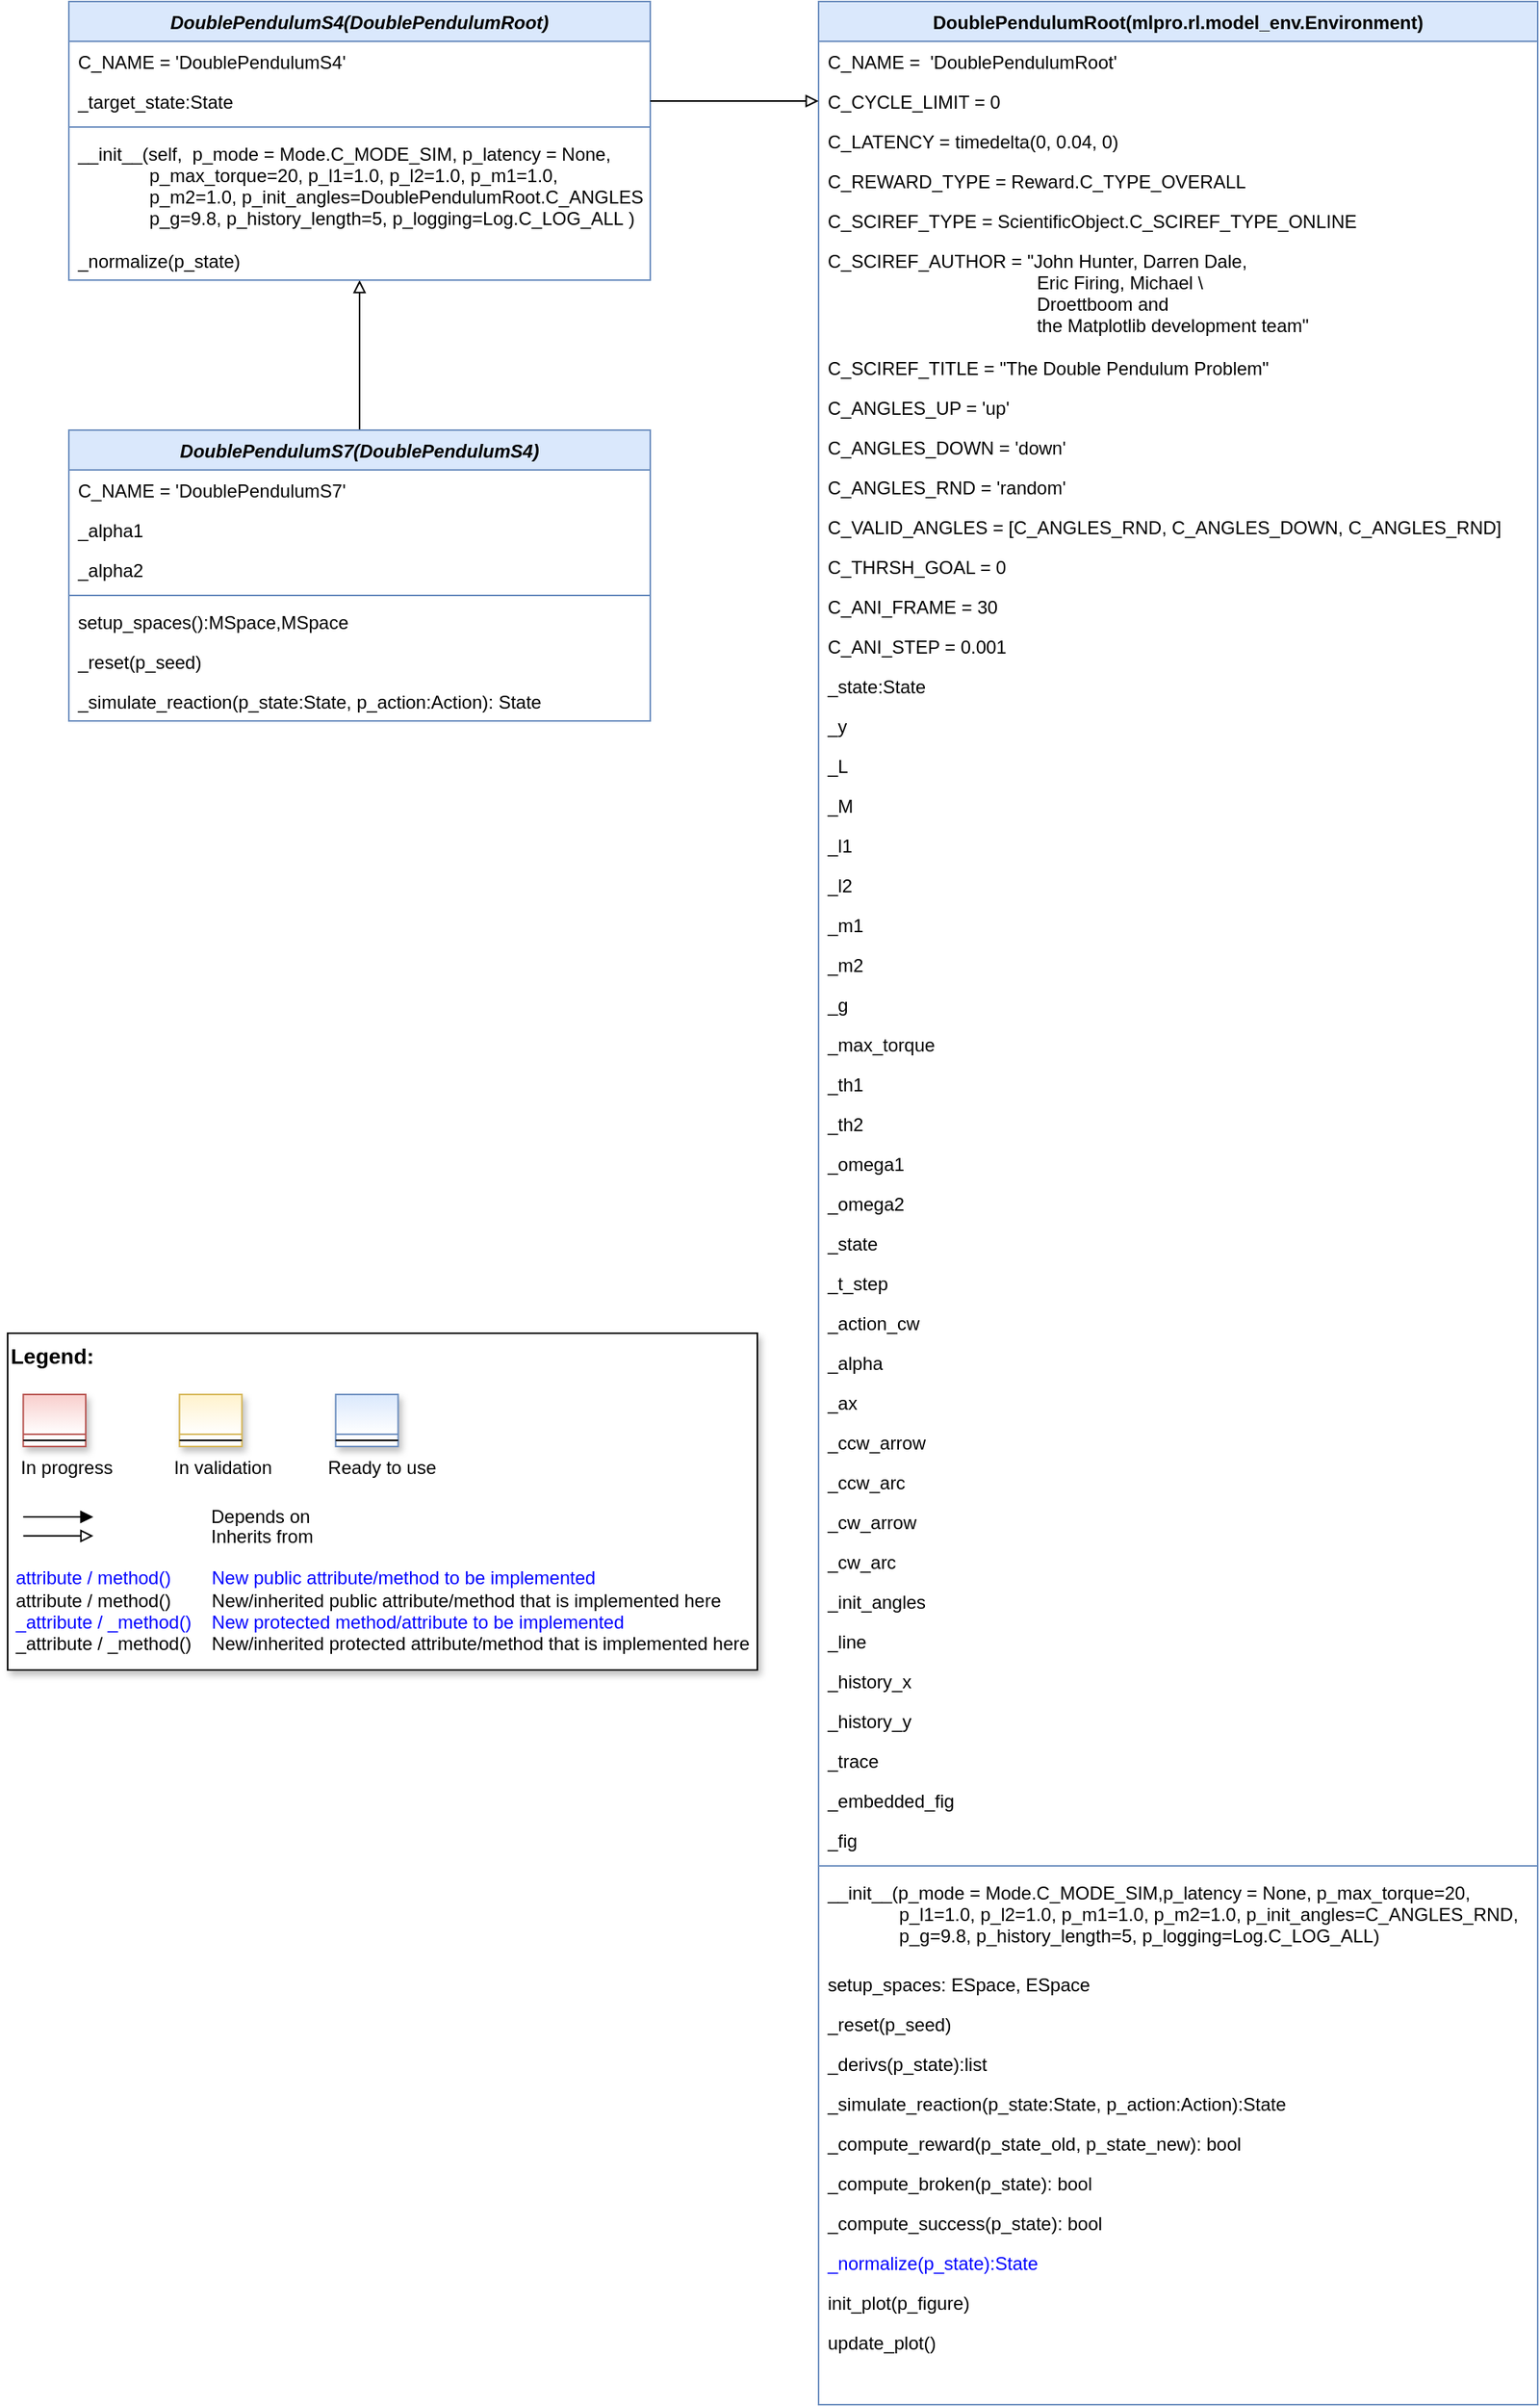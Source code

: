<mxfile version="20.2.3" type="device"><diagram id="C5RBs43oDa-KdzZeNtuy" name="Page-1"><mxGraphModel dx="1038" dy="649" grid="1" gridSize="10" guides="1" tooltips="1" connect="1" arrows="1" fold="1" page="1" pageScale="1" pageWidth="3300" pageHeight="4681" math="0" shadow="0"><root><mxCell id="WIyWlLk6GJQsqaUBKTNV-0"/><mxCell id="WIyWlLk6GJQsqaUBKTNV-1" parent="WIyWlLk6GJQsqaUBKTNV-0"/><mxCell id="ccFB_he0ZrMQWp5bGhnI-62" value="DoublePendulumRoot(mlpro.rl.model_env.Environment)" style="swimlane;fontStyle=1;align=center;verticalAlign=top;childLayout=stackLayout;horizontal=1;startSize=26;horizontalStack=0;resizeParent=1;resizeLast=0;collapsible=1;marginBottom=0;rounded=0;shadow=0;strokeWidth=1;fillColor=#dae8fc;strokeColor=#6c8ebf;" parent="WIyWlLk6GJQsqaUBKTNV-1" vertex="1"><mxGeometry x="1000" y="120" width="470" height="1570" as="geometry"><mxRectangle x="550" y="140" width="160" height="26" as="alternateBounds"/></mxGeometry></mxCell><mxCell id="ccFB_he0ZrMQWp5bGhnI-63" value="C_NAME =  'DoublePendulumRoot'" style="text;align=left;verticalAlign=top;spacingLeft=4;spacingRight=4;overflow=hidden;rotatable=0;points=[[0,0.5],[1,0.5]];portConstraint=eastwest;" parent="ccFB_he0ZrMQWp5bGhnI-62" vertex="1"><mxGeometry y="26" width="470" height="26" as="geometry"/></mxCell><mxCell id="ccFB_he0ZrMQWp5bGhnI-66" value="C_CYCLE_LIMIT = 0" style="text;align=left;verticalAlign=top;spacingLeft=4;spacingRight=4;overflow=hidden;rotatable=0;points=[[0,0.5],[1,0.5]];portConstraint=eastwest;rounded=0;shadow=0;html=0;" parent="ccFB_he0ZrMQWp5bGhnI-62" vertex="1"><mxGeometry y="52" width="470" height="26" as="geometry"/></mxCell><mxCell id="ccFB_he0ZrMQWp5bGhnI-65" value="C_LATENCY = timedelta(0, 0.04, 0)" style="text;align=left;verticalAlign=top;spacingLeft=4;spacingRight=4;overflow=hidden;rotatable=0;points=[[0,0.5],[1,0.5]];portConstraint=eastwest;rounded=0;shadow=0;html=0;" parent="ccFB_he0ZrMQWp5bGhnI-62" vertex="1"><mxGeometry y="78" width="470" height="26" as="geometry"/></mxCell><mxCell id="5pIJqvF4fLhYndthGk-I-7" value="C_REWARD_TYPE = Reward.C_TYPE_OVERALL" style="text;align=left;verticalAlign=top;spacingLeft=4;spacingRight=4;overflow=hidden;rotatable=0;points=[[0,0.5],[1,0.5]];portConstraint=eastwest;rounded=0;shadow=0;html=0;" vertex="1" parent="ccFB_he0ZrMQWp5bGhnI-62"><mxGeometry y="104" width="470" height="26" as="geometry"/></mxCell><mxCell id="ccFB_he0ZrMQWp5bGhnI-67" value="C_SCIREF_TYPE = ScientificObject.C_SCIREF_TYPE_ONLINE" style="text;align=left;verticalAlign=top;spacingLeft=4;spacingRight=4;overflow=hidden;rotatable=0;points=[[0,0.5],[1,0.5]];portConstraint=eastwest;rounded=0;shadow=0;html=0;" parent="ccFB_he0ZrMQWp5bGhnI-62" vertex="1"><mxGeometry y="130" width="470" height="26" as="geometry"/></mxCell><mxCell id="ccFB_he0ZrMQWp5bGhnI-68" value="C_SCIREF_AUTHOR = &quot;John Hunter, Darren Dale, &#10;                                         Eric Firing, Michael \&#10;                                         Droettboom and &#10;                                         the Matplotlib development team&quot;" style="text;align=left;verticalAlign=top;spacingLeft=4;spacingRight=4;overflow=hidden;rotatable=0;points=[[0,0.5],[1,0.5]];portConstraint=eastwest;rounded=0;shadow=0;html=0;" parent="ccFB_he0ZrMQWp5bGhnI-62" vertex="1"><mxGeometry y="156" width="470" height="70" as="geometry"/></mxCell><mxCell id="ccFB_he0ZrMQWp5bGhnI-69" value="C_SCIREF_TITLE = &quot;The Double Pendulum Problem&quot;&#10;" style="text;align=left;verticalAlign=top;spacingLeft=4;spacingRight=4;overflow=hidden;rotatable=0;points=[[0,0.5],[1,0.5]];portConstraint=eastwest;rounded=0;shadow=0;html=0;" parent="ccFB_he0ZrMQWp5bGhnI-62" vertex="1"><mxGeometry y="226" width="470" height="26" as="geometry"/></mxCell><mxCell id="nwzjcRNfCZmFu2Z8Fq_s-48" value="C_ANGLES_UP = 'up'&#10;" style="text;align=left;verticalAlign=top;spacingLeft=4;spacingRight=4;overflow=hidden;rotatable=0;points=[[0,0.5],[1,0.5]];portConstraint=eastwest;rounded=0;shadow=0;html=0;" parent="ccFB_he0ZrMQWp5bGhnI-62" vertex="1"><mxGeometry y="252" width="470" height="26" as="geometry"/></mxCell><mxCell id="nwzjcRNfCZmFu2Z8Fq_s-50" value="C_ANGLES_DOWN = 'down'&#10;" style="text;align=left;verticalAlign=top;spacingLeft=4;spacingRight=4;overflow=hidden;rotatable=0;points=[[0,0.5],[1,0.5]];portConstraint=eastwest;rounded=0;shadow=0;html=0;" parent="ccFB_he0ZrMQWp5bGhnI-62" vertex="1"><mxGeometry y="278" width="470" height="26" as="geometry"/></mxCell><mxCell id="nwzjcRNfCZmFu2Z8Fq_s-51" value="C_ANGLES_RND = 'random'&#10;" style="text;align=left;verticalAlign=top;spacingLeft=4;spacingRight=4;overflow=hidden;rotatable=0;points=[[0,0.5],[1,0.5]];portConstraint=eastwest;rounded=0;shadow=0;html=0;" parent="ccFB_he0ZrMQWp5bGhnI-62" vertex="1"><mxGeometry y="304" width="470" height="26" as="geometry"/></mxCell><mxCell id="ccFB_he0ZrMQWp5bGhnI-71" value="C_VALID_ANGLES = [C_ANGLES_RND, C_ANGLES_DOWN, C_ANGLES_RND]&#10;" style="text;align=left;verticalAlign=top;spacingLeft=4;spacingRight=4;overflow=hidden;rotatable=0;points=[[0,0.5],[1,0.5]];portConstraint=eastwest;rounded=0;shadow=0;html=0;" parent="ccFB_he0ZrMQWp5bGhnI-62" vertex="1"><mxGeometry y="330" width="470" height="26" as="geometry"/></mxCell><mxCell id="nwzjcRNfCZmFu2Z8Fq_s-53" value="C_THRSH_GOAL = 0" style="text;align=left;verticalAlign=top;spacingLeft=4;spacingRight=4;overflow=hidden;rotatable=0;points=[[0,0.5],[1,0.5]];portConstraint=eastwest;rounded=0;shadow=0;html=0;" parent="ccFB_he0ZrMQWp5bGhnI-62" vertex="1"><mxGeometry y="356" width="470" height="26" as="geometry"/></mxCell><mxCell id="5pIJqvF4fLhYndthGk-I-2" value="C_ANI_FRAME = 30" style="text;align=left;verticalAlign=top;spacingLeft=4;spacingRight=4;overflow=hidden;rotatable=0;points=[[0,0.5],[1,0.5]];portConstraint=eastwest;rounded=0;shadow=0;html=0;" vertex="1" parent="ccFB_he0ZrMQWp5bGhnI-62"><mxGeometry y="382" width="470" height="26" as="geometry"/></mxCell><mxCell id="5pIJqvF4fLhYndthGk-I-1" value="C_ANI_STEP = 0.001" style="text;align=left;verticalAlign=top;spacingLeft=4;spacingRight=4;overflow=hidden;rotatable=0;points=[[0,0.5],[1,0.5]];portConstraint=eastwest;rounded=0;shadow=0;html=0;" vertex="1" parent="ccFB_he0ZrMQWp5bGhnI-62"><mxGeometry y="408" width="470" height="26" as="geometry"/></mxCell><mxCell id="p4nnRTl-P92bqfLUN5ci-5" value="_state:State" style="text;align=left;verticalAlign=top;spacingLeft=4;spacingRight=4;overflow=hidden;rotatable=0;points=[[0,0.5],[1,0.5]];portConstraint=eastwest;rounded=0;shadow=0;html=0;" parent="ccFB_he0ZrMQWp5bGhnI-62" vertex="1"><mxGeometry y="434" width="470" height="26" as="geometry"/></mxCell><mxCell id="p4nnRTl-P92bqfLUN5ci-6" value="_y" style="text;align=left;verticalAlign=top;spacingLeft=4;spacingRight=4;overflow=hidden;rotatable=0;points=[[0,0.5],[1,0.5]];portConstraint=eastwest;rounded=0;shadow=0;html=0;" parent="ccFB_he0ZrMQWp5bGhnI-62" vertex="1"><mxGeometry y="460" width="470" height="26" as="geometry"/></mxCell><mxCell id="nwzjcRNfCZmFu2Z8Fq_s-2" value="_L" style="text;align=left;verticalAlign=top;spacingLeft=4;spacingRight=4;overflow=hidden;rotatable=0;points=[[0,0.5],[1,0.5]];portConstraint=eastwest;rounded=0;shadow=0;html=0;" parent="ccFB_he0ZrMQWp5bGhnI-62" vertex="1"><mxGeometry y="486" width="470" height="26" as="geometry"/></mxCell><mxCell id="nwzjcRNfCZmFu2Z8Fq_s-3" value="_M" style="text;align=left;verticalAlign=top;spacingLeft=4;spacingRight=4;overflow=hidden;rotatable=0;points=[[0,0.5],[1,0.5]];portConstraint=eastwest;rounded=0;shadow=0;html=0;" parent="ccFB_he0ZrMQWp5bGhnI-62" vertex="1"><mxGeometry y="512" width="470" height="26" as="geometry"/></mxCell><mxCell id="nwzjcRNfCZmFu2Z8Fq_s-5" value="_l1" style="text;align=left;verticalAlign=top;spacingLeft=4;spacingRight=4;overflow=hidden;rotatable=0;points=[[0,0.5],[1,0.5]];portConstraint=eastwest;rounded=0;shadow=0;html=0;" parent="ccFB_he0ZrMQWp5bGhnI-62" vertex="1"><mxGeometry y="538" width="470" height="26" as="geometry"/></mxCell><mxCell id="nwzjcRNfCZmFu2Z8Fq_s-4" value="_l2" style="text;align=left;verticalAlign=top;spacingLeft=4;spacingRight=4;overflow=hidden;rotatable=0;points=[[0,0.5],[1,0.5]];portConstraint=eastwest;rounded=0;shadow=0;html=0;" parent="ccFB_he0ZrMQWp5bGhnI-62" vertex="1"><mxGeometry y="564" width="470" height="26" as="geometry"/></mxCell><mxCell id="nwzjcRNfCZmFu2Z8Fq_s-7" value="_m1" style="text;align=left;verticalAlign=top;spacingLeft=4;spacingRight=4;overflow=hidden;rotatable=0;points=[[0,0.5],[1,0.5]];portConstraint=eastwest;rounded=0;shadow=0;html=0;" parent="ccFB_he0ZrMQWp5bGhnI-62" vertex="1"><mxGeometry y="590" width="470" height="26" as="geometry"/></mxCell><mxCell id="nwzjcRNfCZmFu2Z8Fq_s-8" value="_m2" style="text;align=left;verticalAlign=top;spacingLeft=4;spacingRight=4;overflow=hidden;rotatable=0;points=[[0,0.5],[1,0.5]];portConstraint=eastwest;rounded=0;shadow=0;html=0;" parent="ccFB_he0ZrMQWp5bGhnI-62" vertex="1"><mxGeometry y="616" width="470" height="26" as="geometry"/></mxCell><mxCell id="nwzjcRNfCZmFu2Z8Fq_s-9" value="_g" style="text;align=left;verticalAlign=top;spacingLeft=4;spacingRight=4;overflow=hidden;rotatable=0;points=[[0,0.5],[1,0.5]];portConstraint=eastwest;rounded=0;shadow=0;html=0;" parent="ccFB_he0ZrMQWp5bGhnI-62" vertex="1"><mxGeometry y="642" width="470" height="26" as="geometry"/></mxCell><mxCell id="nwzjcRNfCZmFu2Z8Fq_s-10" value="_max_torque" style="text;align=left;verticalAlign=top;spacingLeft=4;spacingRight=4;overflow=hidden;rotatable=0;points=[[0,0.5],[1,0.5]];portConstraint=eastwest;rounded=0;shadow=0;html=0;" parent="ccFB_he0ZrMQWp5bGhnI-62" vertex="1"><mxGeometry y="668" width="470" height="26" as="geometry"/></mxCell><mxCell id="nwzjcRNfCZmFu2Z8Fq_s-11" value="_th1" style="text;align=left;verticalAlign=top;spacingLeft=4;spacingRight=4;overflow=hidden;rotatable=0;points=[[0,0.5],[1,0.5]];portConstraint=eastwest;rounded=0;shadow=0;html=0;" parent="ccFB_he0ZrMQWp5bGhnI-62" vertex="1"><mxGeometry y="694" width="470" height="26" as="geometry"/></mxCell><mxCell id="nwzjcRNfCZmFu2Z8Fq_s-12" value="_th2" style="text;align=left;verticalAlign=top;spacingLeft=4;spacingRight=4;overflow=hidden;rotatable=0;points=[[0,0.5],[1,0.5]];portConstraint=eastwest;rounded=0;shadow=0;html=0;" parent="ccFB_he0ZrMQWp5bGhnI-62" vertex="1"><mxGeometry y="720" width="470" height="26" as="geometry"/></mxCell><mxCell id="nwzjcRNfCZmFu2Z8Fq_s-13" value="_omega1" style="text;align=left;verticalAlign=top;spacingLeft=4;spacingRight=4;overflow=hidden;rotatable=0;points=[[0,0.5],[1,0.5]];portConstraint=eastwest;rounded=0;shadow=0;html=0;" parent="ccFB_he0ZrMQWp5bGhnI-62" vertex="1"><mxGeometry y="746" width="470" height="26" as="geometry"/></mxCell><mxCell id="nwzjcRNfCZmFu2Z8Fq_s-14" value="_omega2" style="text;align=left;verticalAlign=top;spacingLeft=4;spacingRight=4;overflow=hidden;rotatable=0;points=[[0,0.5],[1,0.5]];portConstraint=eastwest;rounded=0;shadow=0;html=0;" parent="ccFB_he0ZrMQWp5bGhnI-62" vertex="1"><mxGeometry y="772" width="470" height="26" as="geometry"/></mxCell><mxCell id="nwzjcRNfCZmFu2Z8Fq_s-15" value="_state" style="text;align=left;verticalAlign=top;spacingLeft=4;spacingRight=4;overflow=hidden;rotatable=0;points=[[0,0.5],[1,0.5]];portConstraint=eastwest;rounded=0;shadow=0;html=0;" parent="ccFB_he0ZrMQWp5bGhnI-62" vertex="1"><mxGeometry y="798" width="470" height="26" as="geometry"/></mxCell><mxCell id="nwzjcRNfCZmFu2Z8Fq_s-16" value="_t_step" style="text;align=left;verticalAlign=top;spacingLeft=4;spacingRight=4;overflow=hidden;rotatable=0;points=[[0,0.5],[1,0.5]];portConstraint=eastwest;rounded=0;shadow=0;html=0;" parent="ccFB_he0ZrMQWp5bGhnI-62" vertex="1"><mxGeometry y="824" width="470" height="26" as="geometry"/></mxCell><mxCell id="JzJkr65vrr3ZkiJwj06k-2" value="_action_cw" style="text;align=left;verticalAlign=top;spacingLeft=4;spacingRight=4;overflow=hidden;rotatable=0;points=[[0,0.5],[1,0.5]];portConstraint=eastwest;rounded=0;shadow=0;html=0;" parent="ccFB_he0ZrMQWp5bGhnI-62" vertex="1"><mxGeometry y="850" width="470" height="26" as="geometry"/></mxCell><mxCell id="JzJkr65vrr3ZkiJwj06k-3" value="_alpha" style="text;align=left;verticalAlign=top;spacingLeft=4;spacingRight=4;overflow=hidden;rotatable=0;points=[[0,0.5],[1,0.5]];portConstraint=eastwest;rounded=0;shadow=0;html=0;" parent="ccFB_he0ZrMQWp5bGhnI-62" vertex="1"><mxGeometry y="876" width="470" height="26" as="geometry"/></mxCell><mxCell id="JzJkr65vrr3ZkiJwj06k-4" value="_ax" style="text;align=left;verticalAlign=top;spacingLeft=4;spacingRight=4;overflow=hidden;rotatable=0;points=[[0,0.5],[1,0.5]];portConstraint=eastwest;rounded=0;shadow=0;html=0;" parent="ccFB_he0ZrMQWp5bGhnI-62" vertex="1"><mxGeometry y="902" width="470" height="26" as="geometry"/></mxCell><mxCell id="JzJkr65vrr3ZkiJwj06k-5" value="_ccw_arrow" style="text;align=left;verticalAlign=top;spacingLeft=4;spacingRight=4;overflow=hidden;rotatable=0;points=[[0,0.5],[1,0.5]];portConstraint=eastwest;rounded=0;shadow=0;html=0;" parent="ccFB_he0ZrMQWp5bGhnI-62" vertex="1"><mxGeometry y="928" width="470" height="26" as="geometry"/></mxCell><mxCell id="JzJkr65vrr3ZkiJwj06k-6" value="_ccw_arc" style="text;align=left;verticalAlign=top;spacingLeft=4;spacingRight=4;overflow=hidden;rotatable=0;points=[[0,0.5],[1,0.5]];portConstraint=eastwest;rounded=0;shadow=0;html=0;" parent="ccFB_he0ZrMQWp5bGhnI-62" vertex="1"><mxGeometry y="954" width="470" height="26" as="geometry"/></mxCell><mxCell id="JzJkr65vrr3ZkiJwj06k-7" value="_cw_arrow" style="text;align=left;verticalAlign=top;spacingLeft=4;spacingRight=4;overflow=hidden;rotatable=0;points=[[0,0.5],[1,0.5]];portConstraint=eastwest;rounded=0;shadow=0;html=0;" parent="ccFB_he0ZrMQWp5bGhnI-62" vertex="1"><mxGeometry y="980" width="470" height="26" as="geometry"/></mxCell><mxCell id="JzJkr65vrr3ZkiJwj06k-8" value="_cw_arc" style="text;align=left;verticalAlign=top;spacingLeft=4;spacingRight=4;overflow=hidden;rotatable=0;points=[[0,0.5],[1,0.5]];portConstraint=eastwest;rounded=0;shadow=0;html=0;" parent="ccFB_he0ZrMQWp5bGhnI-62" vertex="1"><mxGeometry y="1006" width="470" height="26" as="geometry"/></mxCell><mxCell id="JzJkr65vrr3ZkiJwj06k-9" value="_init_angles" style="text;align=left;verticalAlign=top;spacingLeft=4;spacingRight=4;overflow=hidden;rotatable=0;points=[[0,0.5],[1,0.5]];portConstraint=eastwest;rounded=0;shadow=0;html=0;" parent="ccFB_he0ZrMQWp5bGhnI-62" vertex="1"><mxGeometry y="1032" width="470" height="26" as="geometry"/></mxCell><mxCell id="JzJkr65vrr3ZkiJwj06k-10" value="_line" style="text;align=left;verticalAlign=top;spacingLeft=4;spacingRight=4;overflow=hidden;rotatable=0;points=[[0,0.5],[1,0.5]];portConstraint=eastwest;rounded=0;shadow=0;html=0;" parent="ccFB_he0ZrMQWp5bGhnI-62" vertex="1"><mxGeometry y="1058" width="470" height="26" as="geometry"/></mxCell><mxCell id="JzJkr65vrr3ZkiJwj06k-11" value="_history_x" style="text;align=left;verticalAlign=top;spacingLeft=4;spacingRight=4;overflow=hidden;rotatable=0;points=[[0,0.5],[1,0.5]];portConstraint=eastwest;rounded=0;shadow=0;html=0;" parent="ccFB_he0ZrMQWp5bGhnI-62" vertex="1"><mxGeometry y="1084" width="470" height="26" as="geometry"/></mxCell><mxCell id="JzJkr65vrr3ZkiJwj06k-12" value="_history_y" style="text;align=left;verticalAlign=top;spacingLeft=4;spacingRight=4;overflow=hidden;rotatable=0;points=[[0,0.5],[1,0.5]];portConstraint=eastwest;rounded=0;shadow=0;html=0;" parent="ccFB_he0ZrMQWp5bGhnI-62" vertex="1"><mxGeometry y="1110" width="470" height="26" as="geometry"/></mxCell><mxCell id="JzJkr65vrr3ZkiJwj06k-13" value="_trace" style="text;align=left;verticalAlign=top;spacingLeft=4;spacingRight=4;overflow=hidden;rotatable=0;points=[[0,0.5],[1,0.5]];portConstraint=eastwest;rounded=0;shadow=0;html=0;" parent="ccFB_he0ZrMQWp5bGhnI-62" vertex="1"><mxGeometry y="1136" width="470" height="26" as="geometry"/></mxCell><mxCell id="nwzjcRNfCZmFu2Z8Fq_s-18" value="_embedded_fig" style="text;align=left;verticalAlign=top;spacingLeft=4;spacingRight=4;overflow=hidden;rotatable=0;points=[[0,0.5],[1,0.5]];portConstraint=eastwest;rounded=0;shadow=0;html=0;" parent="ccFB_he0ZrMQWp5bGhnI-62" vertex="1"><mxGeometry y="1162" width="470" height="26" as="geometry"/></mxCell><mxCell id="nwzjcRNfCZmFu2Z8Fq_s-19" value="_fig" style="text;align=left;verticalAlign=top;spacingLeft=4;spacingRight=4;overflow=hidden;rotatable=0;points=[[0,0.5],[1,0.5]];portConstraint=eastwest;rounded=0;shadow=0;html=0;" parent="ccFB_he0ZrMQWp5bGhnI-62" vertex="1"><mxGeometry y="1188" width="470" height="26" as="geometry"/></mxCell><mxCell id="ccFB_he0ZrMQWp5bGhnI-73" value="" style="line;html=1;strokeWidth=1;align=left;verticalAlign=middle;spacingTop=-1;spacingLeft=3;spacingRight=3;rotatable=0;labelPosition=right;points=[];portConstraint=eastwest;fillColor=#dae8fc;strokeColor=#6c8ebf;" parent="ccFB_he0ZrMQWp5bGhnI-62" vertex="1"><mxGeometry y="1214" width="470" height="8" as="geometry"/></mxCell><mxCell id="ccFB_he0ZrMQWp5bGhnI-74" value="__init__(p_mode = Mode.C_MODE_SIM,p_latency = None, p_max_torque=20, &#10;              p_l1=1.0, p_l2=1.0, p_m1=1.0, p_m2=1.0, p_init_angles=C_ANGLES_RND, &#10;              p_g=9.8, p_history_length=5, p_logging=Log.C_LOG_ALL)   " style="text;align=left;verticalAlign=top;spacingLeft=4;spacingRight=4;overflow=hidden;rotatable=0;points=[[0,0.5],[1,0.5]];portConstraint=eastwest;labelBackgroundColor=none;" parent="ccFB_he0ZrMQWp5bGhnI-62" vertex="1"><mxGeometry y="1222" width="470" height="60" as="geometry"/></mxCell><mxCell id="ccFB_he0ZrMQWp5bGhnI-76" value="setup_spaces: ESpace, ESpace" style="text;align=left;verticalAlign=top;spacingLeft=4;spacingRight=4;overflow=hidden;rotatable=0;points=[[0,0.5],[1,0.5]];portConstraint=eastwest;" parent="ccFB_he0ZrMQWp5bGhnI-62" vertex="1"><mxGeometry y="1282" width="470" height="26" as="geometry"/></mxCell><mxCell id="p4nnRTl-P92bqfLUN5ci-1" value="_reset(p_seed)" style="text;align=left;verticalAlign=top;spacingLeft=4;spacingRight=4;overflow=hidden;rotatable=0;points=[[0,0.5],[1,0.5]];portConstraint=eastwest;" parent="ccFB_he0ZrMQWp5bGhnI-62" vertex="1"><mxGeometry y="1308" width="470" height="26" as="geometry"/></mxCell><mxCell id="p4nnRTl-P92bqfLUN5ci-2" value="_derivs(p_state):list" style="text;align=left;verticalAlign=top;spacingLeft=4;spacingRight=4;overflow=hidden;rotatable=0;points=[[0,0.5],[1,0.5]];portConstraint=eastwest;" parent="ccFB_he0ZrMQWp5bGhnI-62" vertex="1"><mxGeometry y="1334" width="470" height="26" as="geometry"/></mxCell><mxCell id="ccFB_he0ZrMQWp5bGhnI-77" value="_simulate_reaction(p_state:State, p_action:Action):State" style="text;align=left;verticalAlign=top;spacingLeft=4;spacingRight=4;overflow=hidden;rotatable=0;points=[[0,0.5],[1,0.5]];portConstraint=eastwest;" parent="ccFB_he0ZrMQWp5bGhnI-62" vertex="1"><mxGeometry y="1360" width="470" height="26" as="geometry"/></mxCell><mxCell id="ccFB_he0ZrMQWp5bGhnI-78" value="_compute_reward(p_state_old, p_state_new): bool" style="text;align=left;verticalAlign=top;spacingLeft=4;spacingRight=4;overflow=hidden;rotatable=0;points=[[0,0.5],[1,0.5]];portConstraint=eastwest;" parent="ccFB_he0ZrMQWp5bGhnI-62" vertex="1"><mxGeometry y="1386" width="470" height="26" as="geometry"/></mxCell><mxCell id="ccFB_he0ZrMQWp5bGhnI-79" value="_compute_broken(p_state): bool" style="text;align=left;verticalAlign=top;spacingLeft=4;spacingRight=4;overflow=hidden;rotatable=0;points=[[0,0.5],[1,0.5]];portConstraint=eastwest;" parent="ccFB_he0ZrMQWp5bGhnI-62" vertex="1"><mxGeometry y="1412" width="470" height="26" as="geometry"/></mxCell><mxCell id="ccFB_he0ZrMQWp5bGhnI-80" value="_compute_success(p_state): bool" style="text;align=left;verticalAlign=top;spacingLeft=4;spacingRight=4;overflow=hidden;rotatable=0;points=[[0,0.5],[1,0.5]];portConstraint=eastwest;" parent="ccFB_he0ZrMQWp5bGhnI-62" vertex="1"><mxGeometry y="1438" width="470" height="26" as="geometry"/></mxCell><mxCell id="nwzjcRNfCZmFu2Z8Fq_s-0" value="_normalize(p_state):State" style="text;align=left;verticalAlign=top;spacingLeft=4;spacingRight=4;overflow=hidden;rotatable=0;points=[[0,0.5],[1,0.5]];portConstraint=eastwest;fontColor=#0000FF;" parent="ccFB_he0ZrMQWp5bGhnI-62" vertex="1"><mxGeometry y="1464" width="470" height="26" as="geometry"/></mxCell><mxCell id="ccFB_he0ZrMQWp5bGhnI-81" value="init_plot(p_figure)" style="text;align=left;verticalAlign=top;spacingLeft=4;spacingRight=4;overflow=hidden;rotatable=0;points=[[0,0.5],[1,0.5]];portConstraint=eastwest;" parent="ccFB_he0ZrMQWp5bGhnI-62" vertex="1"><mxGeometry y="1490" width="470" height="26" as="geometry"/></mxCell><mxCell id="ccFB_he0ZrMQWp5bGhnI-82" value="update_plot()" style="text;align=left;verticalAlign=top;spacingLeft=4;spacingRight=4;overflow=hidden;rotatable=0;points=[[0,0.5],[1,0.5]];portConstraint=eastwest;" parent="ccFB_he0ZrMQWp5bGhnI-62" vertex="1"><mxGeometry y="1516" width="470" height="26" as="geometry"/></mxCell><mxCell id="9CBlKOnkl_4D5lELi8Tg-2" style="edgeStyle=orthogonalEdgeStyle;rounded=0;orthogonalLoop=1;jettySize=auto;html=1;entryX=0.5;entryY=1;entryDx=0;entryDy=0;endArrow=block;endFill=0;" parent="WIyWlLk6GJQsqaUBKTNV-1" source="ccFB_he0ZrMQWp5bGhnI-83" target="nwzjcRNfCZmFu2Z8Fq_s-20" edge="1"><mxGeometry relative="1" as="geometry"/></mxCell><mxCell id="ccFB_he0ZrMQWp5bGhnI-83" value="DoublePendulumS7(DoublePendulumS4)" style="swimlane;fontStyle=3;align=center;verticalAlign=top;childLayout=stackLayout;horizontal=1;startSize=26;horizontalStack=0;resizeParent=1;resizeLast=0;collapsible=1;marginBottom=0;rounded=0;shadow=0;strokeWidth=1;fillColor=#dae8fc;strokeColor=#6c8ebf;" parent="WIyWlLk6GJQsqaUBKTNV-1" vertex="1"><mxGeometry x="510" y="400" width="380" height="190" as="geometry"><mxRectangle x="230" y="140" width="160" height="26" as="alternateBounds"/></mxGeometry></mxCell><mxCell id="ccFB_he0ZrMQWp5bGhnI-84" value="C_NAME = 'DoublePendulumS7'" style="text;align=left;verticalAlign=top;spacingLeft=4;spacingRight=4;overflow=hidden;rotatable=0;points=[[0,0.5],[1,0.5]];portConstraint=eastwest;" parent="ccFB_he0ZrMQWp5bGhnI-83" vertex="1"><mxGeometry y="26" width="380" height="26" as="geometry"/></mxCell><mxCell id="5pIJqvF4fLhYndthGk-I-4" value="_alpha1" style="text;align=left;verticalAlign=top;spacingLeft=4;spacingRight=4;overflow=hidden;rotatable=0;points=[[0,0.5],[1,0.5]];portConstraint=eastwest;" vertex="1" parent="ccFB_he0ZrMQWp5bGhnI-83"><mxGeometry y="52" width="380" height="26" as="geometry"/></mxCell><mxCell id="5pIJqvF4fLhYndthGk-I-3" value="_alpha2" style="text;align=left;verticalAlign=top;spacingLeft=4;spacingRight=4;overflow=hidden;rotatable=0;points=[[0,0.5],[1,0.5]];portConstraint=eastwest;" vertex="1" parent="ccFB_he0ZrMQWp5bGhnI-83"><mxGeometry y="78" width="380" height="26" as="geometry"/></mxCell><mxCell id="ccFB_he0ZrMQWp5bGhnI-86" value="" style="line;html=1;strokeWidth=1;align=left;verticalAlign=middle;spacingTop=-1;spacingLeft=3;spacingRight=3;rotatable=0;labelPosition=right;points=[];portConstraint=eastwest;fillColor=#dae8fc;strokeColor=#6c8ebf;" parent="ccFB_he0ZrMQWp5bGhnI-83" vertex="1"><mxGeometry y="104" width="380" height="8" as="geometry"/></mxCell><mxCell id="p4nnRTl-P92bqfLUN5ci-7" value="setup_spaces():MSpace,MSpace" style="text;align=left;verticalAlign=top;spacingLeft=4;spacingRight=4;overflow=hidden;rotatable=0;points=[[0,0.5],[1,0.5]];portConstraint=eastwest;" parent="ccFB_he0ZrMQWp5bGhnI-83" vertex="1"><mxGeometry y="112" width="380" height="26" as="geometry"/></mxCell><mxCell id="ccFB_he0ZrMQWp5bGhnI-89" value="_reset(p_seed)" style="text;align=left;verticalAlign=top;spacingLeft=4;spacingRight=4;overflow=hidden;rotatable=0;points=[[0,0.5],[1,0.5]];portConstraint=eastwest;" parent="ccFB_he0ZrMQWp5bGhnI-83" vertex="1"><mxGeometry y="138" width="380" height="26" as="geometry"/></mxCell><mxCell id="ccFB_he0ZrMQWp5bGhnI-90" value="_simulate_reaction(p_state:State, p_action:Action): State" style="text;align=left;verticalAlign=top;spacingLeft=4;spacingRight=4;overflow=hidden;rotatable=0;points=[[0,0.5],[1,0.5]];portConstraint=eastwest;" parent="ccFB_he0ZrMQWp5bGhnI-83" vertex="1"><mxGeometry y="164" width="380" height="26" as="geometry"/></mxCell><mxCell id="p4nnRTl-P92bqfLUN5ci-10" value="" style="group" parent="WIyWlLk6GJQsqaUBKTNV-1" vertex="1" connectable="0"><mxGeometry x="470" y="990" width="490" height="220" as="geometry"/></mxCell><mxCell id="p4nnRTl-P92bqfLUN5ci-11" value="&lt;font color=&quot;#000000&quot; size=&quot;1&quot;&gt;&lt;b style=&quot;font-size: 14px&quot;&gt;Legend:&lt;br&gt;&lt;/b&gt;&lt;/font&gt;&lt;br&gt;&lt;br&gt;&lt;br&gt;&lt;font color=&quot;#0000ff&quot; style=&quot;font-size: 6px&quot;&gt;&lt;br&gt;&lt;/font&gt;&lt;span style=&quot;color: rgb(0 , 0 , 0)&quot;&gt;&lt;font style=&quot;font-size: 4px&quot;&gt;&amp;nbsp; &amp;nbsp;&lt;/font&gt;&amp;nbsp;In progress&amp;nbsp; &amp;nbsp; &amp;nbsp; &amp;nbsp; &amp;nbsp; &amp;nbsp; In validation&amp;nbsp; &amp;nbsp; &amp;nbsp; &amp;nbsp; &amp;nbsp; &amp;nbsp;Ready to use&lt;/span&gt;&lt;font color=&quot;#000000&quot;&gt;&amp;nbsp;&lt;br&gt;&lt;/font&gt;&lt;font color=&quot;#0000ff&quot;&gt;&lt;br&gt;&lt;br&gt;&lt;br&gt;&lt;br&gt;&amp;nbsp;attribute / method()&amp;nbsp; &amp;nbsp; &amp;nbsp; &amp;nbsp; New public attribute/method to be implemented&lt;/font&gt;&lt;br&gt;&lt;font color=&quot;#000000&quot;&gt;&amp;nbsp;&lt;/font&gt;&lt;font color=&quot;#000000&quot;&gt;attribute / method()&lt;span&gt;&#9;&lt;/span&gt;&amp;nbsp; &amp;nbsp; &amp;nbsp; &amp;nbsp;New/inherited public attribute/method that is implemented here&lt;br&gt;&lt;/font&gt;&lt;font color=&quot;#0000ff&quot;&gt;&amp;nbsp;_attribute /&amp;nbsp;&lt;/font&gt;&lt;font color=&quot;#0000ff&quot;&gt;_method()&amp;nbsp; &amp;nbsp; New protected method/attribute to be implemented&lt;/font&gt;&lt;br&gt;&lt;font color=&quot;#000000&quot;&gt;&amp;nbsp;_attribute / _method()&amp;nbsp; &amp;nbsp; New/inherited protected attribute/method that is implemented here&lt;br&gt;&lt;/font&gt;&lt;font color=&quot;#000000&quot;&gt;&lt;br&gt;&lt;br&gt;&lt;br&gt;&lt;br&gt;&lt;br&gt;&lt;/font&gt;" style="text;html=1;align=left;verticalAlign=top;whiteSpace=wrap;rounded=0;fontColor=#006600;strokeColor=#000000;shadow=1;fillColor=#ffffff;" parent="p4nnRTl-P92bqfLUN5ci-10" vertex="1"><mxGeometry width="490.0" height="220" as="geometry"/></mxCell><mxCell id="p4nnRTl-P92bqfLUN5ci-12" value="Depends on" style="endArrow=block;html=1;labelPosition=right;verticalLabelPosition=middle;align=left;verticalAlign=middle;endFill=1;fontSize=12;" parent="p4nnRTl-P92bqfLUN5ci-10" edge="1"><mxGeometry x="-1623.125" y="-2180" width="51.042" height="50" as="geometry"><mxPoint x="10.208" y="120.003" as="sourcePoint"/><mxPoint x="55.991" y="120.003" as="targetPoint"/><mxPoint x="98" as="offset"/><Array as="points"><mxPoint x="30.625" y="120"/></Array></mxGeometry></mxCell><mxCell id="p4nnRTl-P92bqfLUN5ci-13" value="Inherits from" style="endArrow=block;html=1;labelPosition=right;verticalLabelPosition=middle;align=left;verticalAlign=middle;endFill=0;fontSize=12;" parent="p4nnRTl-P92bqfLUN5ci-10" edge="1"><mxGeometry x="-1623.125" y="-2180" width="51.042" height="50" as="geometry"><mxPoint x="10.208" y="132.385" as="sourcePoint"/><mxPoint x="55.991" y="132.385" as="targetPoint"/><mxPoint x="98" y="1" as="offset"/></mxGeometry></mxCell><mxCell id="p4nnRTl-P92bqfLUN5ci-14" value="" style="swimlane;fontStyle=3;align=center;verticalAlign=top;childLayout=stackLayout;horizontal=1;startSize=26;horizontalStack=0;resizeParent=1;resizeLast=0;collapsible=1;marginBottom=0;rounded=0;shadow=1;strokeWidth=1;fillColor=#f8cecc;strokeColor=#b85450;gradientColor=#ffffff;swimlaneFillColor=#ffffff;" parent="p4nnRTl-P92bqfLUN5ci-10" vertex="1"><mxGeometry x="10.208" y="40" width="40.833" height="34" as="geometry"><mxRectangle x="230" y="140" width="160" height="26" as="alternateBounds"/></mxGeometry></mxCell><mxCell id="p4nnRTl-P92bqfLUN5ci-15" value="" style="line;html=1;strokeWidth=1;align=left;verticalAlign=middle;spacingTop=-1;spacingLeft=3;spacingRight=3;rotatable=0;labelPosition=right;points=[];portConstraint=eastwest;" parent="p4nnRTl-P92bqfLUN5ci-14" vertex="1"><mxGeometry y="26" width="40.833" height="8" as="geometry"/></mxCell><mxCell id="p4nnRTl-P92bqfLUN5ci-16" value="" style="swimlane;fontStyle=3;align=center;verticalAlign=top;childLayout=stackLayout;horizontal=1;startSize=26;horizontalStack=0;resizeParent=1;resizeLast=0;collapsible=1;marginBottom=0;rounded=0;shadow=1;strokeWidth=1;fillColor=#fff2cc;strokeColor=#d6b656;gradientColor=#ffffff;swimlaneFillColor=#ffffff;" parent="p4nnRTl-P92bqfLUN5ci-10" vertex="1"><mxGeometry x="112.292" y="40" width="40.833" height="34" as="geometry"><mxRectangle x="230" y="140" width="160" height="26" as="alternateBounds"/></mxGeometry></mxCell><mxCell id="p4nnRTl-P92bqfLUN5ci-17" value="" style="line;html=1;strokeWidth=1;align=left;verticalAlign=middle;spacingTop=-1;spacingLeft=3;spacingRight=3;rotatable=0;labelPosition=right;points=[];portConstraint=eastwest;" parent="p4nnRTl-P92bqfLUN5ci-16" vertex="1"><mxGeometry y="26" width="40.833" height="8" as="geometry"/></mxCell><mxCell id="p4nnRTl-P92bqfLUN5ci-18" value="" style="swimlane;fontStyle=3;align=center;verticalAlign=top;childLayout=stackLayout;horizontal=1;startSize=26;horizontalStack=0;resizeParent=1;resizeLast=0;collapsible=1;marginBottom=0;rounded=0;shadow=1;strokeWidth=1;fillColor=#dae8fc;strokeColor=#6c8ebf;gradientColor=#ffffff;swimlaneFillColor=#ffffff;" parent="p4nnRTl-P92bqfLUN5ci-10" vertex="1"><mxGeometry x="214.375" y="40" width="40.833" height="34" as="geometry"><mxRectangle x="230" y="140" width="160" height="26" as="alternateBounds"/></mxGeometry></mxCell><mxCell id="p4nnRTl-P92bqfLUN5ci-19" value="" style="line;html=1;strokeWidth=1;align=left;verticalAlign=middle;spacingTop=-1;spacingLeft=3;spacingRight=3;rotatable=0;labelPosition=right;points=[];portConstraint=eastwest;" parent="p4nnRTl-P92bqfLUN5ci-18" vertex="1"><mxGeometry y="26" width="40.833" height="8" as="geometry"/></mxCell><mxCell id="nwzjcRNfCZmFu2Z8Fq_s-20" value="DoublePendulumS4(DoublePendulumRoot)" style="swimlane;fontStyle=3;align=center;verticalAlign=top;childLayout=stackLayout;horizontal=1;startSize=26;horizontalStack=0;resizeParent=1;resizeLast=0;collapsible=1;marginBottom=0;rounded=0;shadow=0;strokeWidth=1;fillColor=#dae8fc;strokeColor=#6c8ebf;" parent="WIyWlLk6GJQsqaUBKTNV-1" vertex="1"><mxGeometry x="510" y="120" width="380" height="182" as="geometry"><mxRectangle x="230" y="140" width="160" height="26" as="alternateBounds"/></mxGeometry></mxCell><mxCell id="nwzjcRNfCZmFu2Z8Fq_s-21" value="C_NAME = 'DoublePendulumS4'" style="text;align=left;verticalAlign=top;spacingLeft=4;spacingRight=4;overflow=hidden;rotatable=0;points=[[0,0.5],[1,0.5]];portConstraint=eastwest;" parent="nwzjcRNfCZmFu2Z8Fq_s-20" vertex="1"><mxGeometry y="26" width="380" height="26" as="geometry"/></mxCell><mxCell id="5pIJqvF4fLhYndthGk-I-9" value="_target_state:State" style="text;align=left;verticalAlign=top;spacingLeft=4;spacingRight=4;overflow=hidden;rotatable=0;points=[[0,0.5],[1,0.5]];portConstraint=eastwest;rounded=0;shadow=0;html=0;" vertex="1" parent="nwzjcRNfCZmFu2Z8Fq_s-20"><mxGeometry y="52" width="380" height="26" as="geometry"/></mxCell><mxCell id="nwzjcRNfCZmFu2Z8Fq_s-23" value="" style="line;html=1;strokeWidth=1;align=left;verticalAlign=middle;spacingTop=-1;spacingLeft=3;spacingRight=3;rotatable=0;labelPosition=right;points=[];portConstraint=eastwest;fillColor=#dae8fc;strokeColor=#6c8ebf;" parent="nwzjcRNfCZmFu2Z8Fq_s-20" vertex="1"><mxGeometry y="78" width="380" height="8" as="geometry"/></mxCell><mxCell id="nwzjcRNfCZmFu2Z8Fq_s-24" value="__init__(self,  p_mode = Mode.C_MODE_SIM, p_latency = None,&#10;              p_max_torque=20, p_l1=1.0, p_l2=1.0, p_m1=1.0, &#10;              p_m2=1.0, p_init_angles=DoublePendulumRoot.C_ANGLES_RND,&#10;              p_g=9.8, p_history_length=5, p_logging=Log.C_LOG_ALL )" style="text;align=left;verticalAlign=top;spacingLeft=4;spacingRight=4;overflow=hidden;rotatable=0;points=[[0,0.5],[1,0.5]];portConstraint=eastwest;" parent="nwzjcRNfCZmFu2Z8Fq_s-20" vertex="1"><mxGeometry y="86" width="380" height="70" as="geometry"/></mxCell><mxCell id="nwzjcRNfCZmFu2Z8Fq_s-28" value="_normalize(p_state)" style="text;align=left;verticalAlign=top;spacingLeft=4;spacingRight=4;overflow=hidden;rotatable=0;points=[[0,0.5],[1,0.5]];portConstraint=eastwest;" parent="nwzjcRNfCZmFu2Z8Fq_s-20" vertex="1"><mxGeometry y="156" width="380" height="26" as="geometry"/></mxCell><mxCell id="9CBlKOnkl_4D5lELi8Tg-3" style="edgeStyle=orthogonalEdgeStyle;rounded=0;orthogonalLoop=1;jettySize=auto;html=1;entryX=0;entryY=0.5;entryDx=0;entryDy=0;endArrow=block;endFill=0;" parent="WIyWlLk6GJQsqaUBKTNV-1" edge="1"><mxGeometry relative="1" as="geometry"><mxPoint x="890" y="185" as="sourcePoint"/><mxPoint x="1000" y="185" as="targetPoint"/></mxGeometry></mxCell></root></mxGraphModel></diagram></mxfile>